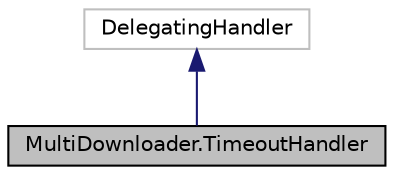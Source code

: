 digraph "MultiDownloader.TimeoutHandler"
{
 // LATEX_PDF_SIZE
  edge [fontname="Helvetica",fontsize="10",labelfontname="Helvetica",labelfontsize="10"];
  node [fontname="Helvetica",fontsize="10",shape=record];
  Node1 [label="MultiDownloader.TimeoutHandler",height=0.2,width=0.4,color="black", fillcolor="grey75", style="filled", fontcolor="black",tooltip="HTTP timeout handler."];
  Node2 -> Node1 [dir="back",color="midnightblue",fontsize="10",style="solid",fontname="Helvetica"];
  Node2 [label="DelegatingHandler",height=0.2,width=0.4,color="grey75", fillcolor="white", style="filled",tooltip=" "];
}
